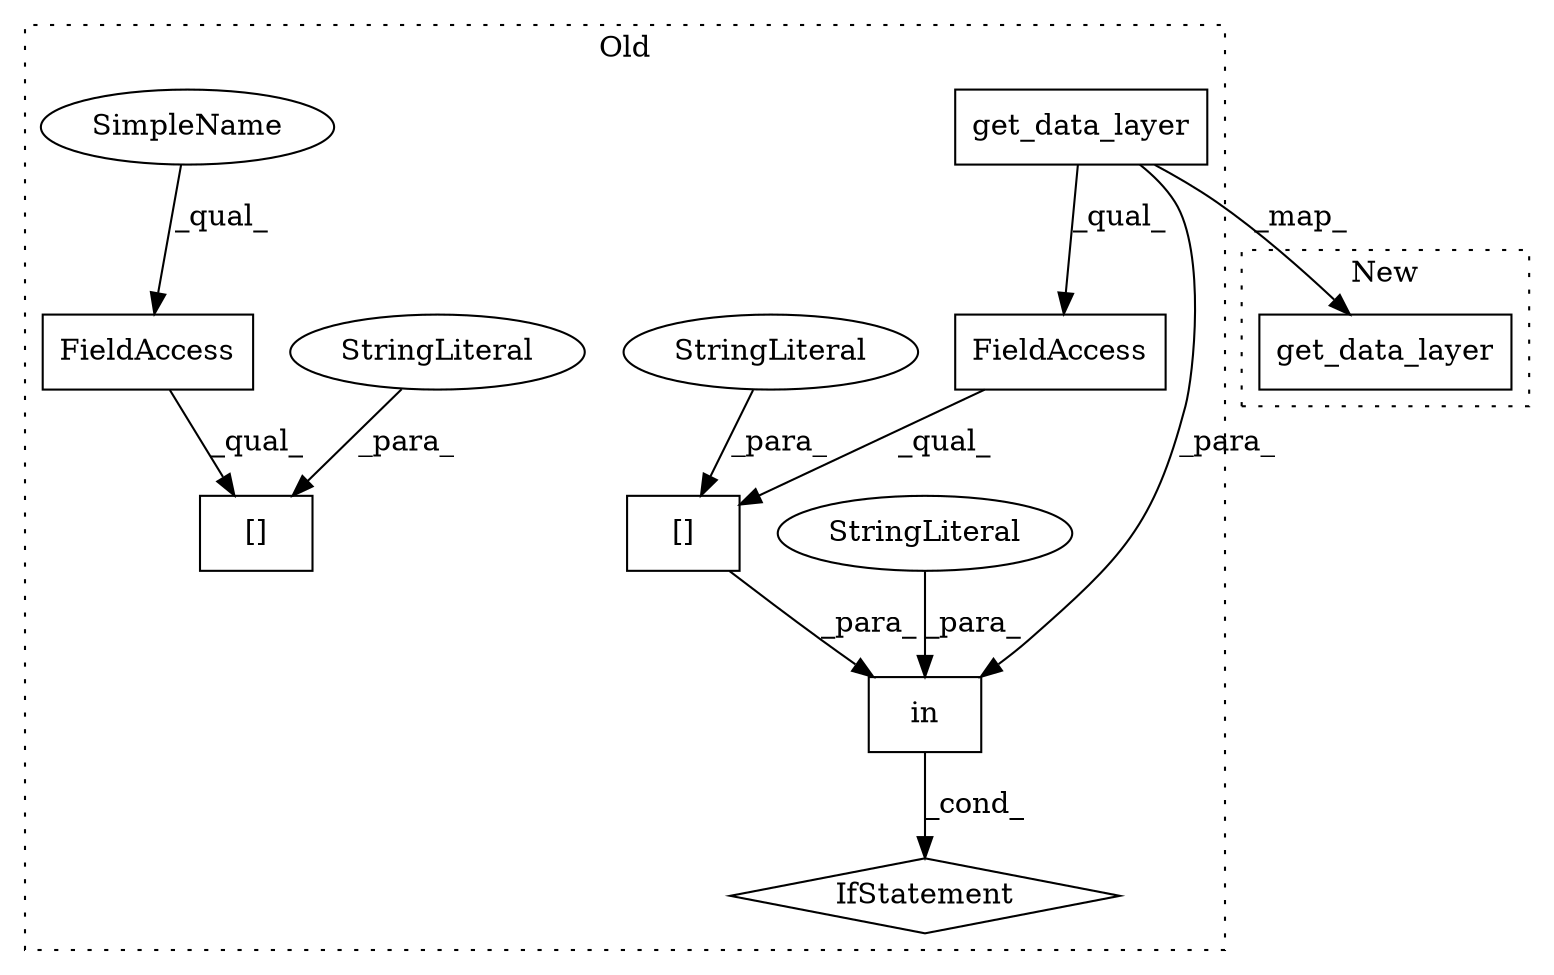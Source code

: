 digraph G {
subgraph cluster0 {
1 [label="get_data_layer" a="32" s="17980" l="16" shape="box"];
3 [label="FieldAccess" a="22" s="17975" l="28" shape="box"];
4 [label="[]" a="2" s="17975,18017" l="29,1" shape="box"];
5 [label="in" a="105" s="17966" l="52" shape="box"];
6 [label="StringLiteral" a="45" s="17966" l="5" shape="ellipse"];
7 [label="StringLiteral" a="45" s="18004" l="13" shape="ellipse"];
8 [label="FieldAccess" a="22" s="17869" l="11" shape="box"];
9 [label="[]" a="2" s="17869,17889" l="12,1" shape="box"];
10 [label="StringLiteral" a="45" s="17881" l="8" shape="ellipse"];
11 [label="IfStatement" a="25" s="17952,18018" l="14,2" shape="diamond"];
12 [label="SimpleName" a="42" s="17869" l="4" shape="ellipse"];
label = "Old";
style="dotted";
}
subgraph cluster1 {
2 [label="get_data_layer" a="32" s="16472" l="16" shape="box"];
label = "New";
style="dotted";
}
1 -> 2 [label="_map_"];
1 -> 3 [label="_qual_"];
1 -> 5 [label="_para_"];
3 -> 4 [label="_qual_"];
4 -> 5 [label="_para_"];
5 -> 11 [label="_cond_"];
6 -> 5 [label="_para_"];
7 -> 4 [label="_para_"];
8 -> 9 [label="_qual_"];
10 -> 9 [label="_para_"];
12 -> 8 [label="_qual_"];
}